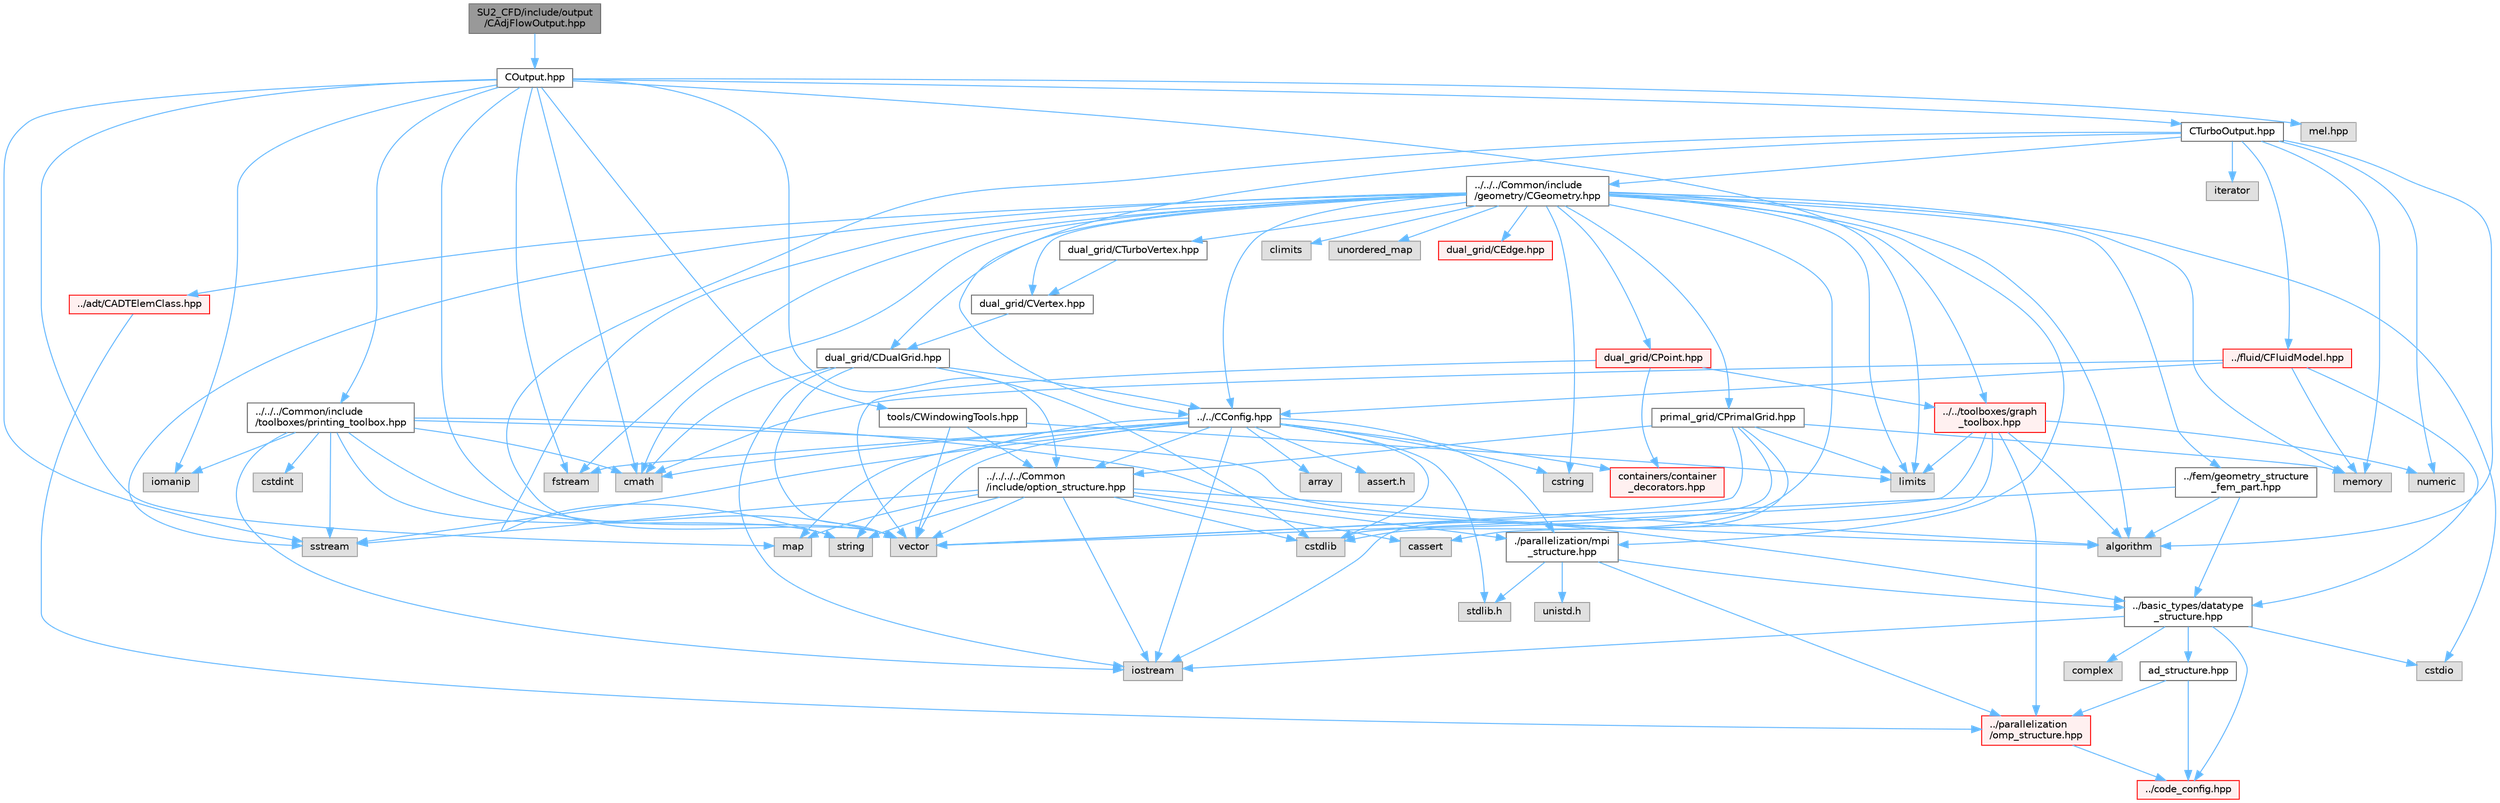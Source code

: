 digraph "SU2_CFD/include/output/CAdjFlowOutput.hpp"
{
 // LATEX_PDF_SIZE
  bgcolor="transparent";
  edge [fontname=Helvetica,fontsize=10,labelfontname=Helvetica,labelfontsize=10];
  node [fontname=Helvetica,fontsize=10,shape=box,height=0.2,width=0.4];
  Node1 [id="Node000001",label="SU2_CFD/include/output\l/CAdjFlowOutput.hpp",height=0.2,width=0.4,color="gray40", fillcolor="grey60", style="filled", fontcolor="black",tooltip="Headers of the adjoint flow output."];
  Node1 -> Node2 [id="edge1_Node000001_Node000002",color="steelblue1",style="solid",tooltip=" "];
  Node2 [id="Node000002",label="COutput.hpp",height=0.2,width=0.4,color="grey40", fillcolor="white", style="filled",URL="$COutput_8hpp.html",tooltip="Headers of the output class."];
  Node2 -> Node3 [id="edge2_Node000002_Node000003",color="steelblue1",style="solid",tooltip=" "];
  Node3 [id="Node000003",label="fstream",height=0.2,width=0.4,color="grey60", fillcolor="#E0E0E0", style="filled",tooltip=" "];
  Node2 -> Node4 [id="edge3_Node000002_Node000004",color="steelblue1",style="solid",tooltip=" "];
  Node4 [id="Node000004",label="cmath",height=0.2,width=0.4,color="grey60", fillcolor="#E0E0E0", style="filled",tooltip=" "];
  Node2 -> Node5 [id="edge4_Node000002_Node000005",color="steelblue1",style="solid",tooltip=" "];
  Node5 [id="Node000005",label="map",height=0.2,width=0.4,color="grey60", fillcolor="#E0E0E0", style="filled",tooltip=" "];
  Node2 -> Node6 [id="edge5_Node000002_Node000006",color="steelblue1",style="solid",tooltip=" "];
  Node6 [id="Node000006",label="sstream",height=0.2,width=0.4,color="grey60", fillcolor="#E0E0E0", style="filled",tooltip=" "];
  Node2 -> Node7 [id="edge6_Node000002_Node000007",color="steelblue1",style="solid",tooltip=" "];
  Node7 [id="Node000007",label="iomanip",height=0.2,width=0.4,color="grey60", fillcolor="#E0E0E0", style="filled",tooltip=" "];
  Node2 -> Node8 [id="edge7_Node000002_Node000008",color="steelblue1",style="solid",tooltip=" "];
  Node8 [id="Node000008",label="limits",height=0.2,width=0.4,color="grey60", fillcolor="#E0E0E0", style="filled",tooltip=" "];
  Node2 -> Node9 [id="edge8_Node000002_Node000009",color="steelblue1",style="solid",tooltip=" "];
  Node9 [id="Node000009",label="vector",height=0.2,width=0.4,color="grey60", fillcolor="#E0E0E0", style="filled",tooltip=" "];
  Node2 -> Node10 [id="edge9_Node000002_Node000010",color="steelblue1",style="solid",tooltip=" "];
  Node10 [id="Node000010",label="../../../Common/include\l/toolboxes/printing_toolbox.hpp",height=0.2,width=0.4,color="grey40", fillcolor="white", style="filled",URL="$printing__toolbox_8hpp.html",tooltip="Header file for the printing toolbox."];
  Node10 -> Node11 [id="edge10_Node000010_Node000011",color="steelblue1",style="solid",tooltip=" "];
  Node11 [id="Node000011",label="iostream",height=0.2,width=0.4,color="grey60", fillcolor="#E0E0E0", style="filled",tooltip=" "];
  Node10 -> Node7 [id="edge11_Node000010_Node000007",color="steelblue1",style="solid",tooltip=" "];
  Node10 -> Node12 [id="edge12_Node000010_Node000012",color="steelblue1",style="solid",tooltip=" "];
  Node12 [id="Node000012",label="cstdint",height=0.2,width=0.4,color="grey60", fillcolor="#E0E0E0", style="filled",tooltip=" "];
  Node10 -> Node9 [id="edge13_Node000010_Node000009",color="steelblue1",style="solid",tooltip=" "];
  Node10 -> Node13 [id="edge14_Node000010_Node000013",color="steelblue1",style="solid",tooltip=" "];
  Node13 [id="Node000013",label="string",height=0.2,width=0.4,color="grey60", fillcolor="#E0E0E0", style="filled",tooltip=" "];
  Node10 -> Node6 [id="edge15_Node000010_Node000006",color="steelblue1",style="solid",tooltip=" "];
  Node10 -> Node4 [id="edge16_Node000010_Node000004",color="steelblue1",style="solid",tooltip=" "];
  Node10 -> Node14 [id="edge17_Node000010_Node000014",color="steelblue1",style="solid",tooltip=" "];
  Node14 [id="Node000014",label="algorithm",height=0.2,width=0.4,color="grey60", fillcolor="#E0E0E0", style="filled",tooltip=" "];
  Node10 -> Node15 [id="edge18_Node000010_Node000015",color="steelblue1",style="solid",tooltip=" "];
  Node15 [id="Node000015",label="../basic_types/datatype\l_structure.hpp",height=0.2,width=0.4,color="grey40", fillcolor="white", style="filled",URL="$datatype__structure_8hpp.html",tooltip="Headers for generalized datatypes, defines an interface for AD types."];
  Node15 -> Node11 [id="edge19_Node000015_Node000011",color="steelblue1",style="solid",tooltip=" "];
  Node15 -> Node16 [id="edge20_Node000015_Node000016",color="steelblue1",style="solid",tooltip=" "];
  Node16 [id="Node000016",label="complex",height=0.2,width=0.4,color="grey60", fillcolor="#E0E0E0", style="filled",tooltip=" "];
  Node15 -> Node17 [id="edge21_Node000015_Node000017",color="steelblue1",style="solid",tooltip=" "];
  Node17 [id="Node000017",label="cstdio",height=0.2,width=0.4,color="grey60", fillcolor="#E0E0E0", style="filled",tooltip=" "];
  Node15 -> Node18 [id="edge22_Node000015_Node000018",color="steelblue1",style="solid",tooltip=" "];
  Node18 [id="Node000018",label="../code_config.hpp",height=0.2,width=0.4,color="red", fillcolor="#FFF0F0", style="filled",URL="$code__config_8hpp.html",tooltip="Header file for collecting common macros, definitions and type configurations."];
  Node15 -> Node20 [id="edge23_Node000015_Node000020",color="steelblue1",style="solid",tooltip=" "];
  Node20 [id="Node000020",label="ad_structure.hpp",height=0.2,width=0.4,color="grey40", fillcolor="white", style="filled",URL="$ad__structure_8hpp.html",tooltip="Main routines for the algorithmic differentiation (AD) structure."];
  Node20 -> Node18 [id="edge24_Node000020_Node000018",color="steelblue1",style="solid",tooltip=" "];
  Node20 -> Node21 [id="edge25_Node000020_Node000021",color="steelblue1",style="solid",tooltip=" "];
  Node21 [id="Node000021",label="../parallelization\l/omp_structure.hpp",height=0.2,width=0.4,color="red", fillcolor="#FFF0F0", style="filled",URL="$omp__structure_8hpp.html",tooltip="OpenMP interface header, provides compatibility functions if the code is built without OpenMP support..."];
  Node21 -> Node18 [id="edge26_Node000021_Node000018",color="steelblue1",style="solid",tooltip=" "];
  Node2 -> Node24 [id="edge27_Node000002_Node000024",color="steelblue1",style="solid",tooltip=" "];
  Node24 [id="Node000024",label="tools/CWindowingTools.hpp",height=0.2,width=0.4,color="grey40", fillcolor="white", style="filled",URL="$CWindowingTools_8hpp.html",tooltip=" "];
  Node24 -> Node9 [id="edge28_Node000024_Node000009",color="steelblue1",style="solid",tooltip=" "];
  Node24 -> Node8 [id="edge29_Node000024_Node000008",color="steelblue1",style="solid",tooltip=" "];
  Node24 -> Node25 [id="edge30_Node000024_Node000025",color="steelblue1",style="solid",tooltip=" "];
  Node25 [id="Node000025",label="../../../../Common\l/include/option_structure.hpp",height=0.2,width=0.4,color="grey40", fillcolor="white", style="filled",URL="$option__structure_8hpp.html",tooltip="Defines classes for referencing options for easy input in CConfig."];
  Node25 -> Node26 [id="edge31_Node000025_Node000026",color="steelblue1",style="solid",tooltip=" "];
  Node26 [id="Node000026",label="./parallelization/mpi\l_structure.hpp",height=0.2,width=0.4,color="grey40", fillcolor="white", style="filled",URL="$mpi__structure_8hpp.html",tooltip="Headers of the mpi interface for generalized datatypes. The subroutines and functions are in the mpi_..."];
  Node26 -> Node27 [id="edge32_Node000026_Node000027",color="steelblue1",style="solid",tooltip=" "];
  Node27 [id="Node000027",label="stdlib.h",height=0.2,width=0.4,color="grey60", fillcolor="#E0E0E0", style="filled",tooltip=" "];
  Node26 -> Node15 [id="edge33_Node000026_Node000015",color="steelblue1",style="solid",tooltip=" "];
  Node26 -> Node28 [id="edge34_Node000026_Node000028",color="steelblue1",style="solid",tooltip=" "];
  Node28 [id="Node000028",label="unistd.h",height=0.2,width=0.4,color="grey60", fillcolor="#E0E0E0", style="filled",tooltip=" "];
  Node26 -> Node21 [id="edge35_Node000026_Node000021",color="steelblue1",style="solid",tooltip=" "];
  Node25 -> Node11 [id="edge36_Node000025_Node000011",color="steelblue1",style="solid",tooltip=" "];
  Node25 -> Node6 [id="edge37_Node000025_Node000006",color="steelblue1",style="solid",tooltip=" "];
  Node25 -> Node13 [id="edge38_Node000025_Node000013",color="steelblue1",style="solid",tooltip=" "];
  Node25 -> Node9 [id="edge39_Node000025_Node000009",color="steelblue1",style="solid",tooltip=" "];
  Node25 -> Node5 [id="edge40_Node000025_Node000005",color="steelblue1",style="solid",tooltip=" "];
  Node25 -> Node29 [id="edge41_Node000025_Node000029",color="steelblue1",style="solid",tooltip=" "];
  Node29 [id="Node000029",label="cstdlib",height=0.2,width=0.4,color="grey60", fillcolor="#E0E0E0", style="filled",tooltip=" "];
  Node25 -> Node14 [id="edge42_Node000025_Node000014",color="steelblue1",style="solid",tooltip=" "];
  Node25 -> Node30 [id="edge43_Node000025_Node000030",color="steelblue1",style="solid",tooltip=" "];
  Node30 [id="Node000030",label="cassert",height=0.2,width=0.4,color="grey60", fillcolor="#E0E0E0", style="filled",tooltip=" "];
  Node2 -> Node25 [id="edge44_Node000002_Node000025",color="steelblue1",style="solid",tooltip=" "];
  Node2 -> Node31 [id="edge45_Node000002_Node000031",color="steelblue1",style="solid",tooltip=" "];
  Node31 [id="Node000031",label="CTurboOutput.hpp",height=0.2,width=0.4,color="grey40", fillcolor="white", style="filled",URL="$CTurboOutput_8hpp.html",tooltip="Headers of the Turbomachinery Performance class."];
  Node31 -> Node9 [id="edge46_Node000031_Node000009",color="steelblue1",style="solid",tooltip=" "];
  Node31 -> Node32 [id="edge47_Node000031_Node000032",color="steelblue1",style="solid",tooltip=" "];
  Node32 [id="Node000032",label="memory",height=0.2,width=0.4,color="grey60", fillcolor="#E0E0E0", style="filled",tooltip=" "];
  Node31 -> Node14 [id="edge48_Node000031_Node000014",color="steelblue1",style="solid",tooltip=" "];
  Node31 -> Node33 [id="edge49_Node000031_Node000033",color="steelblue1",style="solid",tooltip=" "];
  Node33 [id="Node000033",label="iterator",height=0.2,width=0.4,color="grey60", fillcolor="#E0E0E0", style="filled",tooltip=" "];
  Node31 -> Node34 [id="edge50_Node000031_Node000034",color="steelblue1",style="solid",tooltip=" "];
  Node34 [id="Node000034",label="numeric",height=0.2,width=0.4,color="grey60", fillcolor="#E0E0E0", style="filled",tooltip=" "];
  Node31 -> Node35 [id="edge51_Node000031_Node000035",color="steelblue1",style="solid",tooltip=" "];
  Node35 [id="Node000035",label="../../../Common/include\l/geometry/CGeometry.hpp",height=0.2,width=0.4,color="grey40", fillcolor="white", style="filled",URL="$CGeometry_8hpp.html",tooltip="Headers of the main subroutines for creating the geometrical structure. The subroutines and functions..."];
  Node35 -> Node8 [id="edge52_Node000035_Node000008",color="steelblue1",style="solid",tooltip=" "];
  Node35 -> Node26 [id="edge53_Node000035_Node000026",color="steelblue1",style="solid",tooltip=" "];
  Node35 -> Node13 [id="edge54_Node000035_Node000013",color="steelblue1",style="solid",tooltip=" "];
  Node35 -> Node3 [id="edge55_Node000035_Node000003",color="steelblue1",style="solid",tooltip=" "];
  Node35 -> Node6 [id="edge56_Node000035_Node000006",color="steelblue1",style="solid",tooltip=" "];
  Node35 -> Node4 [id="edge57_Node000035_Node000004",color="steelblue1",style="solid",tooltip=" "];
  Node35 -> Node14 [id="edge58_Node000035_Node000014",color="steelblue1",style="solid",tooltip=" "];
  Node35 -> Node36 [id="edge59_Node000035_Node000036",color="steelblue1",style="solid",tooltip=" "];
  Node36 [id="Node000036",label="cstring",height=0.2,width=0.4,color="grey60", fillcolor="#E0E0E0", style="filled",tooltip=" "];
  Node35 -> Node17 [id="edge60_Node000035_Node000017",color="steelblue1",style="solid",tooltip=" "];
  Node35 -> Node29 [id="edge61_Node000035_Node000029",color="steelblue1",style="solid",tooltip=" "];
  Node35 -> Node37 [id="edge62_Node000035_Node000037",color="steelblue1",style="solid",tooltip=" "];
  Node37 [id="Node000037",label="climits",height=0.2,width=0.4,color="grey60", fillcolor="#E0E0E0", style="filled",tooltip=" "];
  Node35 -> Node32 [id="edge63_Node000035_Node000032",color="steelblue1",style="solid",tooltip=" "];
  Node35 -> Node38 [id="edge64_Node000035_Node000038",color="steelblue1",style="solid",tooltip=" "];
  Node38 [id="Node000038",label="unordered_map",height=0.2,width=0.4,color="grey60", fillcolor="#E0E0E0", style="filled",tooltip=" "];
  Node35 -> Node39 [id="edge65_Node000035_Node000039",color="steelblue1",style="solid",tooltip=" "];
  Node39 [id="Node000039",label="primal_grid/CPrimalGrid.hpp",height=0.2,width=0.4,color="grey40", fillcolor="white", style="filled",URL="$CPrimalGrid_8hpp.html",tooltip="Headers of the main subroutines for storing the primal grid structure. The subroutines and functions ..."];
  Node39 -> Node11 [id="edge66_Node000039_Node000011",color="steelblue1",style="solid",tooltip=" "];
  Node39 -> Node9 [id="edge67_Node000039_Node000009",color="steelblue1",style="solid",tooltip=" "];
  Node39 -> Node8 [id="edge68_Node000039_Node000008",color="steelblue1",style="solid",tooltip=" "];
  Node39 -> Node29 [id="edge69_Node000039_Node000029",color="steelblue1",style="solid",tooltip=" "];
  Node39 -> Node32 [id="edge70_Node000039_Node000032",color="steelblue1",style="solid",tooltip=" "];
  Node39 -> Node25 [id="edge71_Node000039_Node000025",color="steelblue1",style="solid",tooltip=" "];
  Node35 -> Node40 [id="edge72_Node000035_Node000040",color="steelblue1",style="solid",tooltip=" "];
  Node40 [id="Node000040",label="dual_grid/CDualGrid.hpp",height=0.2,width=0.4,color="grey40", fillcolor="white", style="filled",URL="$CDualGrid_8hpp.html",tooltip="Headers of the main subroutines for doing the complete dual grid structure. The subroutines and funct..."];
  Node40 -> Node4 [id="edge73_Node000040_Node000004",color="steelblue1",style="solid",tooltip=" "];
  Node40 -> Node11 [id="edge74_Node000040_Node000011",color="steelblue1",style="solid",tooltip=" "];
  Node40 -> Node29 [id="edge75_Node000040_Node000029",color="steelblue1",style="solid",tooltip=" "];
  Node40 -> Node9 [id="edge76_Node000040_Node000009",color="steelblue1",style="solid",tooltip=" "];
  Node40 -> Node41 [id="edge77_Node000040_Node000041",color="steelblue1",style="solid",tooltip=" "];
  Node41 [id="Node000041",label="../../CConfig.hpp",height=0.2,width=0.4,color="grey40", fillcolor="white", style="filled",URL="$CConfig_8hpp.html",tooltip="All the information about the definition of the physical problem. The subroutines and functions are i..."];
  Node41 -> Node26 [id="edge78_Node000041_Node000026",color="steelblue1",style="solid",tooltip=" "];
  Node41 -> Node11 [id="edge79_Node000041_Node000011",color="steelblue1",style="solid",tooltip=" "];
  Node41 -> Node29 [id="edge80_Node000041_Node000029",color="steelblue1",style="solid",tooltip=" "];
  Node41 -> Node3 [id="edge81_Node000041_Node000003",color="steelblue1",style="solid",tooltip=" "];
  Node41 -> Node6 [id="edge82_Node000041_Node000006",color="steelblue1",style="solid",tooltip=" "];
  Node41 -> Node13 [id="edge83_Node000041_Node000013",color="steelblue1",style="solid",tooltip=" "];
  Node41 -> Node36 [id="edge84_Node000041_Node000036",color="steelblue1",style="solid",tooltip=" "];
  Node41 -> Node9 [id="edge85_Node000041_Node000009",color="steelblue1",style="solid",tooltip=" "];
  Node41 -> Node42 [id="edge86_Node000041_Node000042",color="steelblue1",style="solid",tooltip=" "];
  Node42 [id="Node000042",label="array",height=0.2,width=0.4,color="grey60", fillcolor="#E0E0E0", style="filled",tooltip=" "];
  Node41 -> Node27 [id="edge87_Node000041_Node000027",color="steelblue1",style="solid",tooltip=" "];
  Node41 -> Node4 [id="edge88_Node000041_Node000004",color="steelblue1",style="solid",tooltip=" "];
  Node41 -> Node5 [id="edge89_Node000041_Node000005",color="steelblue1",style="solid",tooltip=" "];
  Node41 -> Node43 [id="edge90_Node000041_Node000043",color="steelblue1",style="solid",tooltip=" "];
  Node43 [id="Node000043",label="assert.h",height=0.2,width=0.4,color="grey60", fillcolor="#E0E0E0", style="filled",tooltip=" "];
  Node41 -> Node25 [id="edge91_Node000041_Node000025",color="steelblue1",style="solid",tooltip=" "];
  Node41 -> Node44 [id="edge92_Node000041_Node000044",color="steelblue1",style="solid",tooltip=" "];
  Node44 [id="Node000044",label="containers/container\l_decorators.hpp",height=0.2,width=0.4,color="red", fillcolor="#FFF0F0", style="filled",URL="$container__decorators_8hpp.html",tooltip="Collection of small classes that decorate C2DContainer to augment its functionality,..."];
  Node35 -> Node53 [id="edge93_Node000035_Node000053",color="steelblue1",style="solid",tooltip=" "];
  Node53 [id="Node000053",label="dual_grid/CPoint.hpp",height=0.2,width=0.4,color="red", fillcolor="#FFF0F0", style="filled",URL="$CPoint_8hpp.html",tooltip="Declaration of the point class that stores geometric and adjacency information for dual control volum..."];
  Node53 -> Node44 [id="edge94_Node000053_Node000044",color="steelblue1",style="solid",tooltip=" "];
  Node53 -> Node54 [id="edge95_Node000053_Node000054",color="steelblue1",style="solid",tooltip=" "];
  Node54 [id="Node000054",label="../../toolboxes/graph\l_toolbox.hpp",height=0.2,width=0.4,color="red", fillcolor="#FFF0F0", style="filled",URL="$graph__toolbox_8hpp.html",tooltip="Functions and classes to build/represent sparse graphs or sparse patterns."];
  Node54 -> Node21 [id="edge96_Node000054_Node000021",color="steelblue1",style="solid",tooltip=" "];
  Node54 -> Node9 [id="edge97_Node000054_Node000009",color="steelblue1",style="solid",tooltip=" "];
  Node54 -> Node8 [id="edge98_Node000054_Node000008",color="steelblue1",style="solid",tooltip=" "];
  Node54 -> Node30 [id="edge99_Node000054_Node000030",color="steelblue1",style="solid",tooltip=" "];
  Node54 -> Node14 [id="edge100_Node000054_Node000014",color="steelblue1",style="solid",tooltip=" "];
  Node54 -> Node34 [id="edge101_Node000054_Node000034",color="steelblue1",style="solid",tooltip=" "];
  Node53 -> Node9 [id="edge102_Node000053_Node000009",color="steelblue1",style="solid",tooltip=" "];
  Node35 -> Node57 [id="edge103_Node000035_Node000057",color="steelblue1",style="solid",tooltip=" "];
  Node57 [id="Node000057",label="dual_grid/CEdge.hpp",height=0.2,width=0.4,color="red", fillcolor="#FFF0F0", style="filled",URL="$CEdge_8hpp.html",tooltip="Declaration of the edge class CEdge.cpp file."];
  Node35 -> Node58 [id="edge104_Node000035_Node000058",color="steelblue1",style="solid",tooltip=" "];
  Node58 [id="Node000058",label="dual_grid/CVertex.hpp",height=0.2,width=0.4,color="grey40", fillcolor="white", style="filled",URL="$CVertex_8hpp.html",tooltip="Headers of the main subroutines for doing the complete dual grid structure. The subroutines and funct..."];
  Node58 -> Node40 [id="edge105_Node000058_Node000040",color="steelblue1",style="solid",tooltip=" "];
  Node35 -> Node59 [id="edge106_Node000035_Node000059",color="steelblue1",style="solid",tooltip=" "];
  Node59 [id="Node000059",label="dual_grid/CTurboVertex.hpp",height=0.2,width=0.4,color="grey40", fillcolor="white", style="filled",URL="$CTurboVertex_8hpp.html",tooltip="Headers of the main subroutines for doing the complete dual grid structure. The subroutines and funct..."];
  Node59 -> Node58 [id="edge107_Node000059_Node000058",color="steelblue1",style="solid",tooltip=" "];
  Node35 -> Node41 [id="edge108_Node000035_Node000041",color="steelblue1",style="solid",tooltip=" "];
  Node35 -> Node60 [id="edge109_Node000035_Node000060",color="steelblue1",style="solid",tooltip=" "];
  Node60 [id="Node000060",label="../fem/geometry_structure\l_fem_part.hpp",height=0.2,width=0.4,color="grey40", fillcolor="white", style="filled",URL="$geometry__structure__fem__part_8hpp.html",tooltip="Helper classes for the Fluid FEM solver."];
  Node60 -> Node15 [id="edge110_Node000060_Node000015",color="steelblue1",style="solid",tooltip=" "];
  Node60 -> Node9 [id="edge111_Node000060_Node000009",color="steelblue1",style="solid",tooltip=" "];
  Node60 -> Node14 [id="edge112_Node000060_Node000014",color="steelblue1",style="solid",tooltip=" "];
  Node35 -> Node54 [id="edge113_Node000035_Node000054",color="steelblue1",style="solid",tooltip=" "];
  Node35 -> Node61 [id="edge114_Node000035_Node000061",color="steelblue1",style="solid",tooltip=" "];
  Node61 [id="Node000061",label="../adt/CADTElemClass.hpp",height=0.2,width=0.4,color="red", fillcolor="#FFF0F0", style="filled",URL="$CADTElemClass_8hpp.html",tooltip="Class for storing an ADT of (linear) elements in an arbitrary number of dimensions."];
  Node61 -> Node21 [id="edge115_Node000061_Node000021",color="steelblue1",style="solid",tooltip=" "];
  Node31 -> Node41 [id="edge116_Node000031_Node000041",color="steelblue1",style="solid",tooltip=" "];
  Node31 -> Node65 [id="edge117_Node000031_Node000065",color="steelblue1",style="solid",tooltip=" "];
  Node65 [id="Node000065",label="../fluid/CFluidModel.hpp",height=0.2,width=0.4,color="red", fillcolor="#FFF0F0", style="filled",URL="$CFluidModel_8hpp.html",tooltip="Defines the main fluid model class for thermophysical properties."];
  Node65 -> Node4 [id="edge118_Node000065_Node000004",color="steelblue1",style="solid",tooltip=" "];
  Node65 -> Node32 [id="edge119_Node000065_Node000032",color="steelblue1",style="solid",tooltip=" "];
  Node65 -> Node41 [id="edge120_Node000065_Node000041",color="steelblue1",style="solid",tooltip=" "];
  Node65 -> Node15 [id="edge121_Node000065_Node000015",color="steelblue1",style="solid",tooltip=" "];
  Node2 -> Node69 [id="edge122_Node000002_Node000069",color="steelblue1",style="solid",tooltip=" "];
  Node69 [id="Node000069",label="mel.hpp",height=0.2,width=0.4,color="grey60", fillcolor="#E0E0E0", style="filled",tooltip=" "];
}
